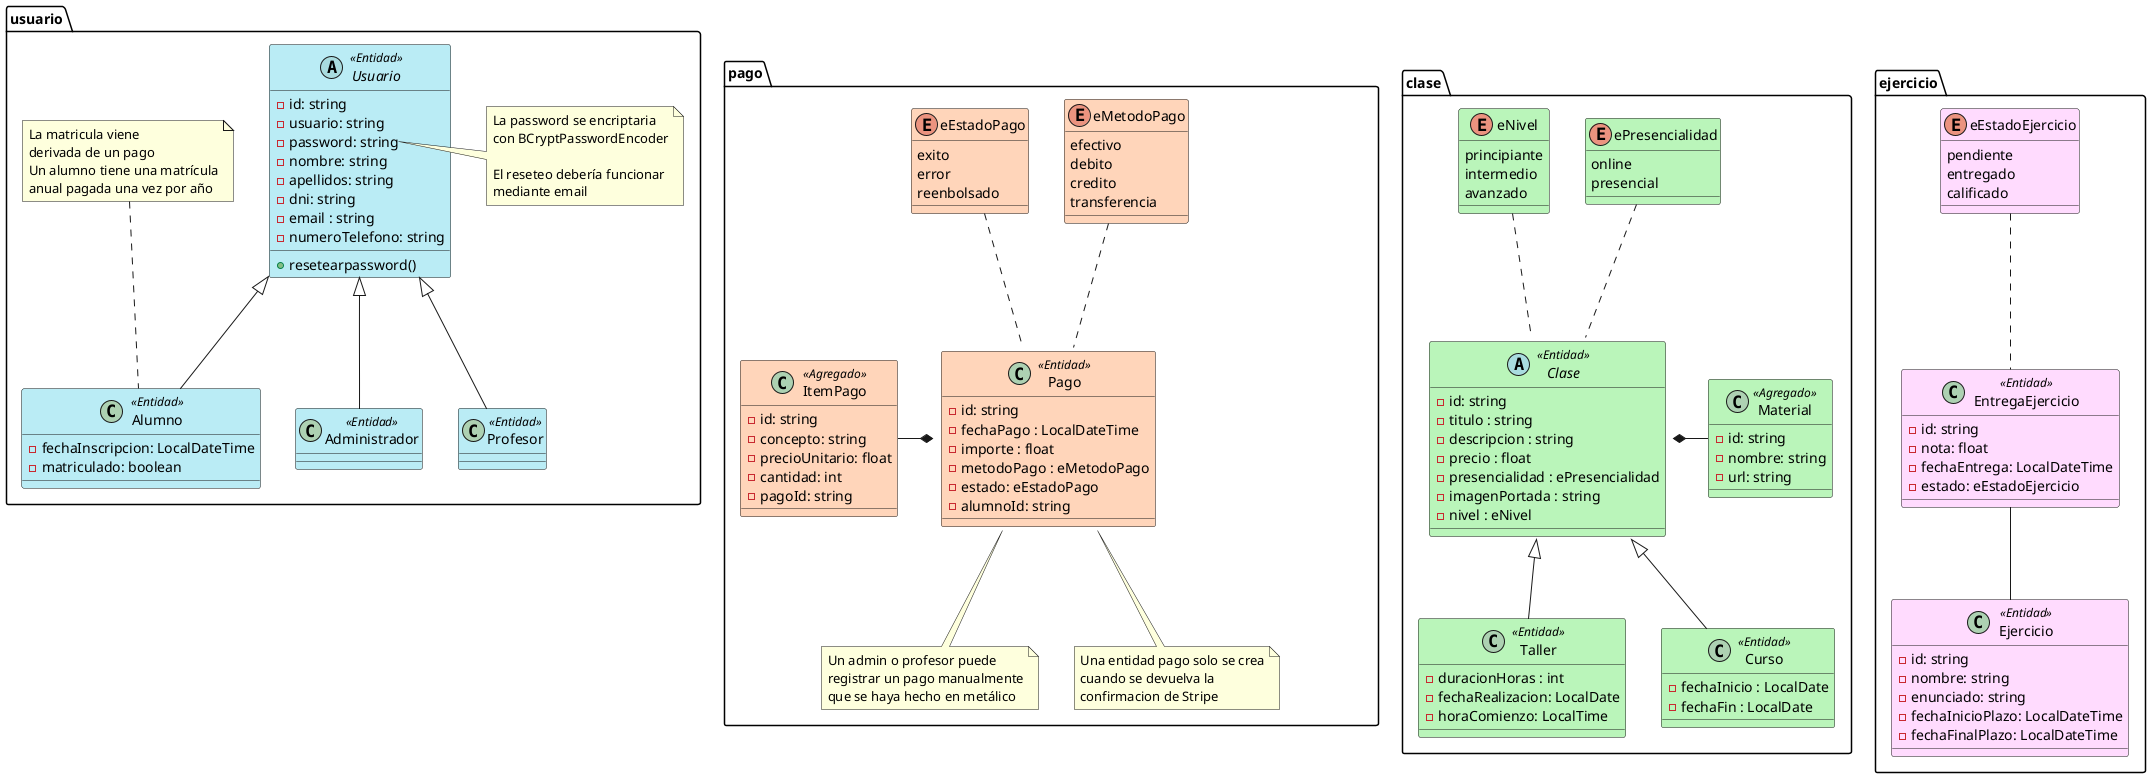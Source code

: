 @startuml
namespace clase {

    abstract class Clase <<Entidad>>  #baf5ba {
      - id: string
      - titulo : string
      - descripcion : string
      - precio : float
      - presencialidad : ePresencialidad
      - imagenPortada : string
      - nivel : eNivel
    }

    class Taller <<Entidad>> #baf5ba extends Clase  {
      - duracionHoras : int
      - fechaRealizacion: LocalDate
      - horaComienzo: LocalTime
    }

    class Curso <<Entidad>> #baf5ba extends Clase  {
      - fechaInicio : LocalDate
      - fechaFin : LocalDate
    }

    class Material <<Agregado>> #baf5ba {
      - id: string
      - nombre: string
      - url: string
    }

    enum ePresencialidad #baf5ba {
      online
      presencial
    }

    enum eNivel #baf5ba {
      principiante
      intermedio
      avanzado
    }
}

' clase, pago, ejercicio
namespace usuario {

    abstract class Usuario <<Entidad>> #baecf5 {
      - id: string
      - usuario: string
      - password: string
      - nombre: string
      - apellidos: string
      - dni: string
      - email : string
      - numeroTelefono: string
      + resetearpassword()
    }

    class Profesor <<Entidad>> #baecf5 extends Usuario  {
    }

    class Alumno <<Entidad>> #baecf5 extends Usuario {
      - fechaInscripcion: LocalDateTime
      - matriculado: boolean
    }

    class Administrador <<Entidad>> #baecf5 extends Usuario {

    }

    note right of Usuario::password
    La password se encriptaria
    con BCryptPasswordEncoder

    El reseteo debería funcionar
    mediante email
    end note

    note as N
    La matricula viene
    derivada de un pago
    Un alumno tiene una matrícula
    anual pagada una vez por año
    end note

    N . Alumno
    Administrador -up[hidden]- N
}

' usuario
namespace pago {

    class Pago <<Entidad>> #ffd5ba {
      - id: string
      - fechaPago : LocalDateTime
      - importe : float
      - metodoPago : eMetodoPago
      - estado: eEstadoPago
      - alumnoId: string
    }

    class ItemPago <<Agregado>> #ffd5ba {
      - id: string
      - concepto: string
      - precioUnitario: float
      - cantidad: int
      - pagoId: string
    }

    enum eMetodoPago #ffd5ba {
      efectivo
      debito
      credito
      transferencia
    }

    enum eEstadoPago #ffd5ba {
      exito
      error
      reenbolsado
    }

    note bottom of Pago
    Un admin o profesor puede
    registrar un pago manualmente
    que se haya hecho en metálico
    end note

    note bottom of Pago
    Una entidad pago solo se crea
    cuando se devuelva la
    confirmacion de Stripe
    end note

    note right of Pago::facturaCreada
    No se puede crear una
    factura de un pago que
    ya tenga factura
    end note
}

namespace ejercicio {
    class Ejercicio <<Entidad>> #ffdbfe {
      - id: string
      - nombre: string
      - enunciado: string
      - fechaInicioPlazo: LocalDateTime
      - fechaFinalPlazo: LocalDateTime
    }

    class EntregaEjercicio <<Entidad>> #ffdbfe {
      - id: string
      - nota: float
      - fechaEntrega: LocalDateTime
      - estado: eEstadoEjercicio
    }

    enum eEstadoEjercicio #ffdbfe {
      pendiente
      entregado
      calificado
    }
}

Clase::material *- Material
EntregaEjercicio -- Ejercicio
ItemPago -* Pago::items

' Relaciones Enums
eMetodoPago .. Pago
ePresencialidad .. Clase
eNivel .. Clase
eEstadoPago .. Pago
eEstadoEjercicio .. EntregaEjercicio

@enduml